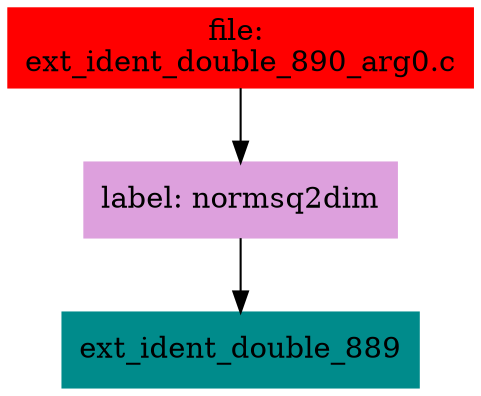 digraph G {
node [shape=box]

0 [label="file: 
ext_ident_double_890_arg0.c",color=red, style=filled]
1 [label="label: normsq2dim",color=plum, style=filled]
0 -> 1
2 [label="ext_ident_double_889",color=cyan4, style=filled]
1 -> 2


}

